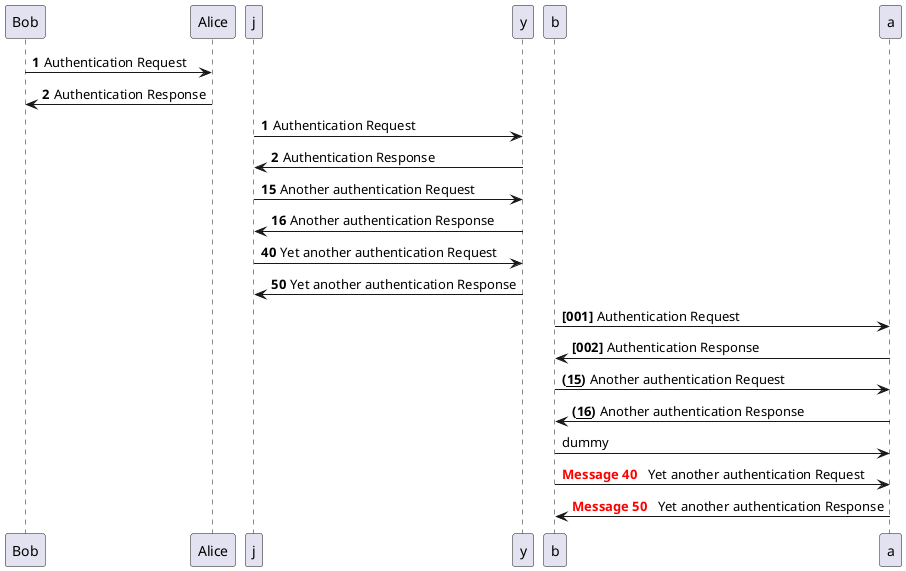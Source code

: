 @startuml

' The keyword autonumber is used to automatically add number to messages.
' 关键词autonumber被用于自动地将序号添加到消息上

autonumber
Bob -> Alice : Authentication Request
Bob <- Alice : Authentication Response

' advanced usage
autonumber
j -> y : Authentication Request
j <- y : Authentication Response

autonumber 15
j -> y : Another authentication Request
j <- y : Another authentication Response

autonumber 40 10
j -> y : Yet another authentication Request
j <- y : Yet another authentication Response


' You can specify a format for your number by using between double-quote.
' 可以用双引号为序号定制一个格式

' The formatting is done with the Java class DecimalFormat (0 means digit, # means digit and zero if absent).
' 格式采用java.text.DecimalFormat，其中0表示数字，#表示数字（如果没有则为0）

' You can use some html tag in the format.
' 格式中可以用html标签

' 可以使用autonumber stop来停止此次的序号

autonumber "<b>[000]"
b -> a : Authentication Request
b <- a : Authentication Response

autonumber 15 "<b>(<u>##</u>)"
b -> a : Another authentication Request
b <- a : Another authentication Response

autonumber stop
b -> a : dummy

autonumber 40 10 "<font color=red><b>Message 0  "
b -> a : Yet another authentication Request
b <- a : Yet another authentication Response



@enduml